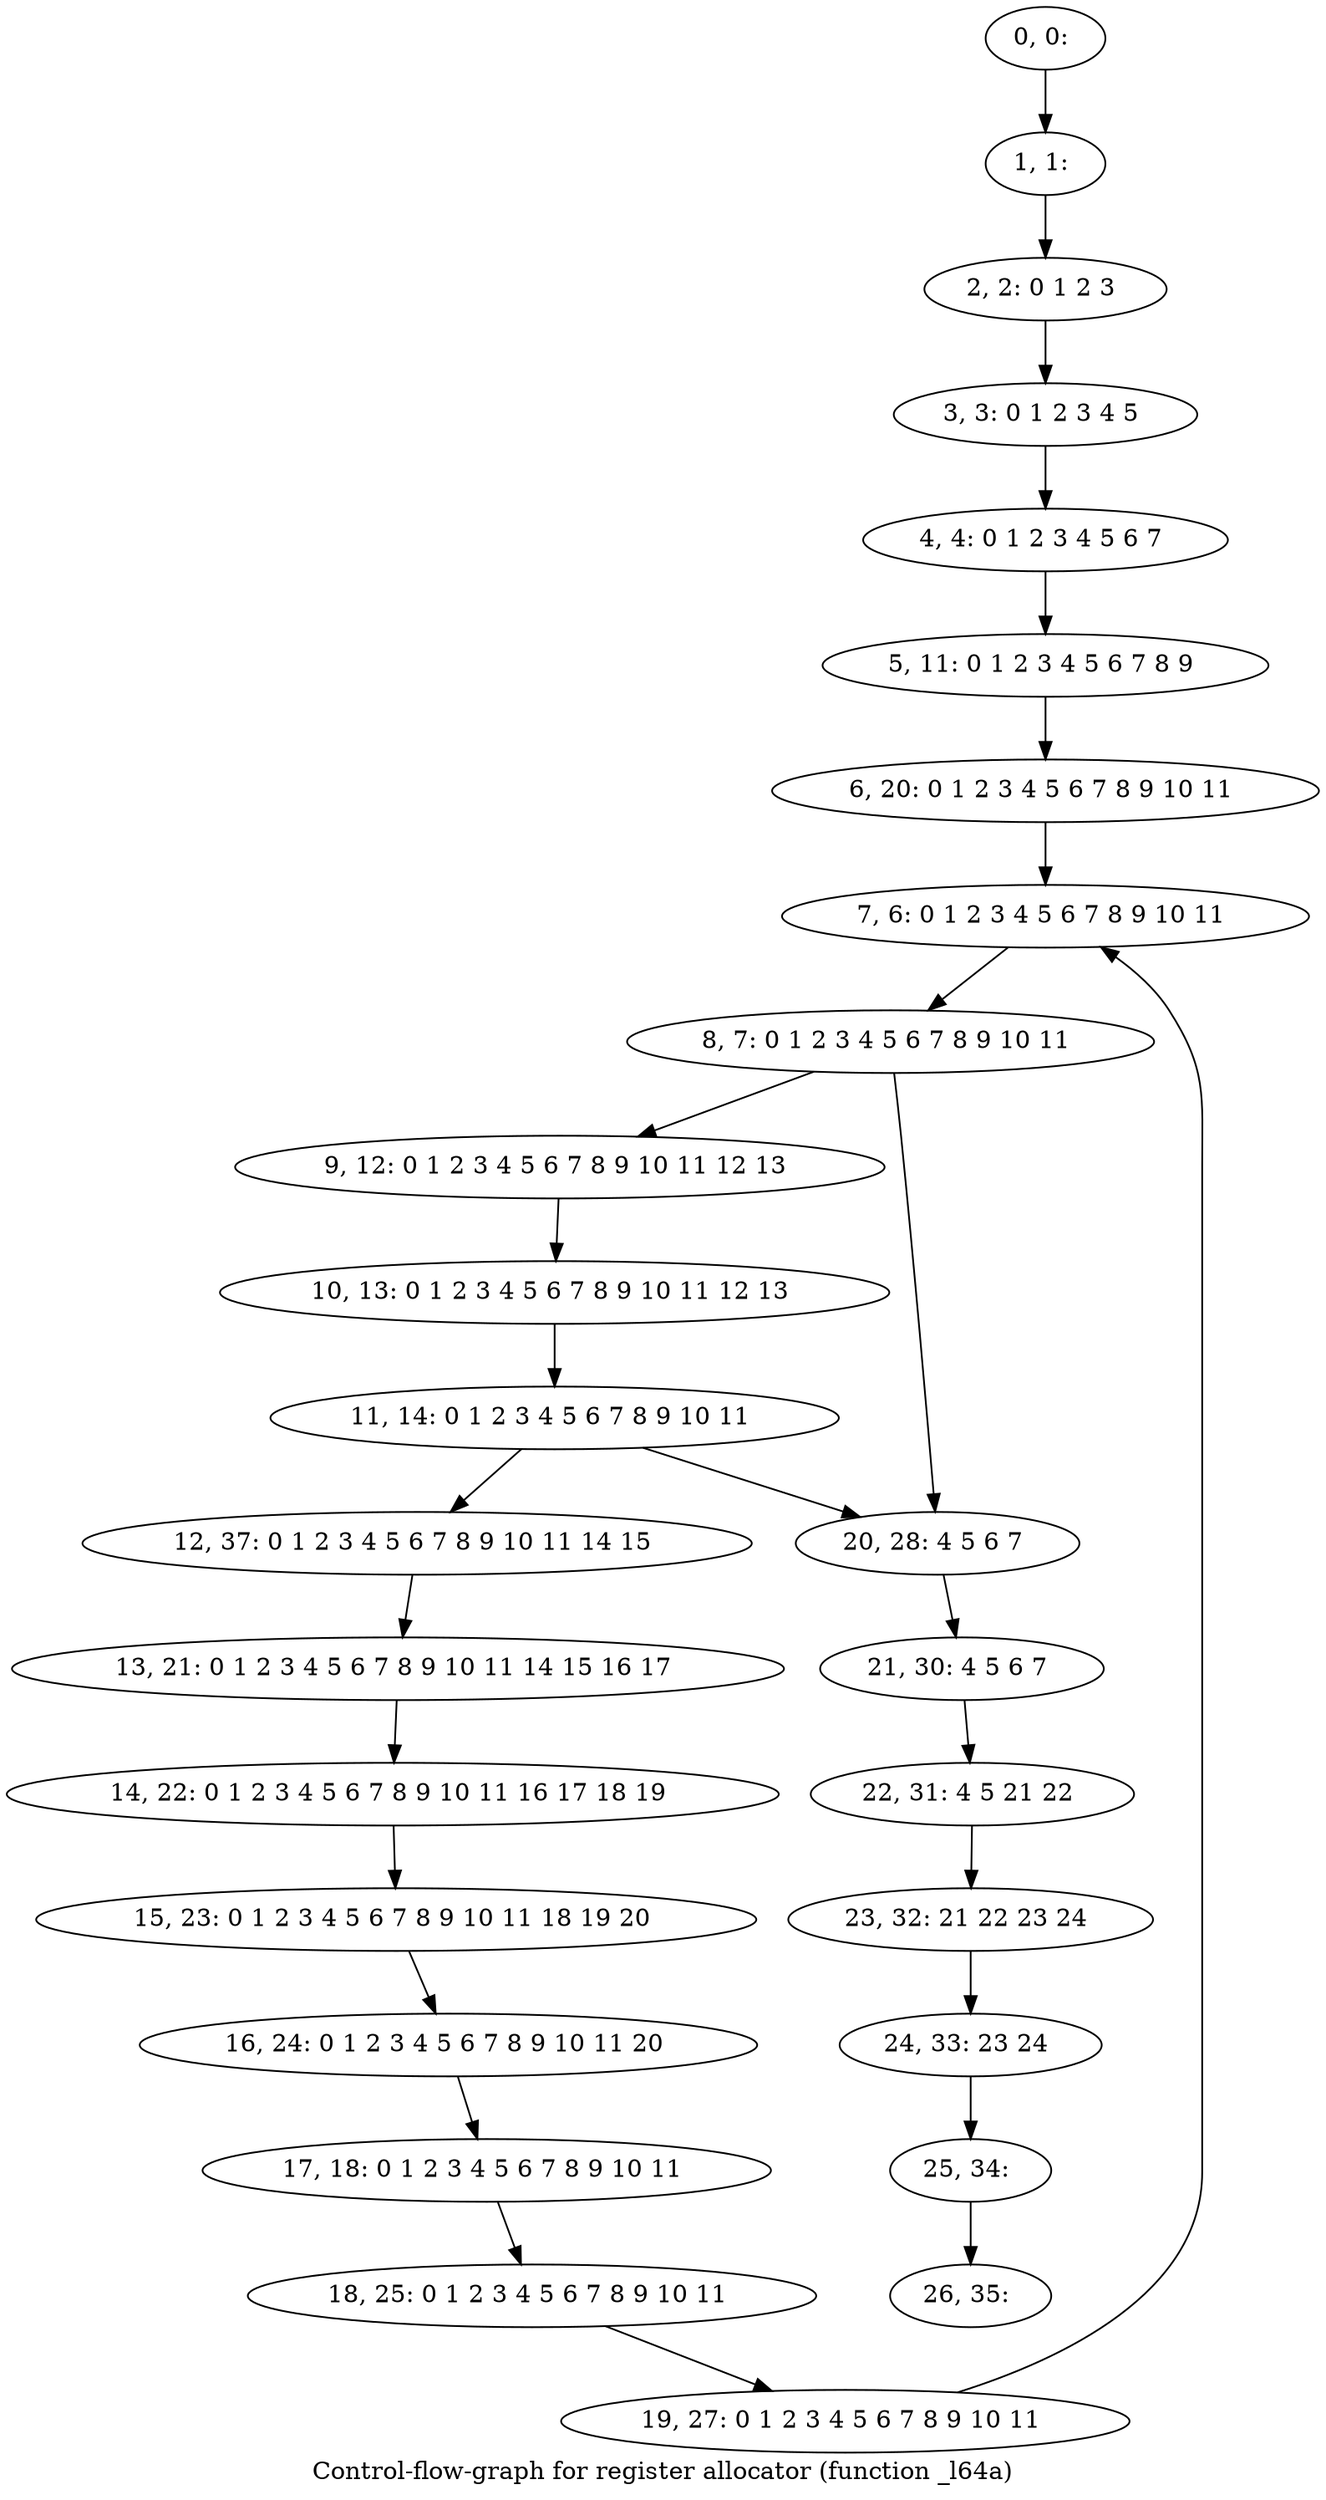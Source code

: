 digraph G {
graph [label="Control-flow-graph for register allocator (function _l64a)"]
0[label="0, 0: "];
1[label="1, 1: "];
2[label="2, 2: 0 1 2 3 "];
3[label="3, 3: 0 1 2 3 4 5 "];
4[label="4, 4: 0 1 2 3 4 5 6 7 "];
5[label="5, 11: 0 1 2 3 4 5 6 7 8 9 "];
6[label="6, 20: 0 1 2 3 4 5 6 7 8 9 10 11 "];
7[label="7, 6: 0 1 2 3 4 5 6 7 8 9 10 11 "];
8[label="8, 7: 0 1 2 3 4 5 6 7 8 9 10 11 "];
9[label="9, 12: 0 1 2 3 4 5 6 7 8 9 10 11 12 13 "];
10[label="10, 13: 0 1 2 3 4 5 6 7 8 9 10 11 12 13 "];
11[label="11, 14: 0 1 2 3 4 5 6 7 8 9 10 11 "];
12[label="12, 37: 0 1 2 3 4 5 6 7 8 9 10 11 14 15 "];
13[label="13, 21: 0 1 2 3 4 5 6 7 8 9 10 11 14 15 16 17 "];
14[label="14, 22: 0 1 2 3 4 5 6 7 8 9 10 11 16 17 18 19 "];
15[label="15, 23: 0 1 2 3 4 5 6 7 8 9 10 11 18 19 20 "];
16[label="16, 24: 0 1 2 3 4 5 6 7 8 9 10 11 20 "];
17[label="17, 18: 0 1 2 3 4 5 6 7 8 9 10 11 "];
18[label="18, 25: 0 1 2 3 4 5 6 7 8 9 10 11 "];
19[label="19, 27: 0 1 2 3 4 5 6 7 8 9 10 11 "];
20[label="20, 28: 4 5 6 7 "];
21[label="21, 30: 4 5 6 7 "];
22[label="22, 31: 4 5 21 22 "];
23[label="23, 32: 21 22 23 24 "];
24[label="24, 33: 23 24 "];
25[label="25, 34: "];
26[label="26, 35: "];
0->1 ;
1->2 ;
2->3 ;
3->4 ;
4->5 ;
5->6 ;
6->7 ;
7->8 ;
8->9 ;
8->20 ;
9->10 ;
10->11 ;
11->12 ;
11->20 ;
12->13 ;
13->14 ;
14->15 ;
15->16 ;
16->17 ;
17->18 ;
18->19 ;
19->7 ;
20->21 ;
21->22 ;
22->23 ;
23->24 ;
24->25 ;
25->26 ;
}
